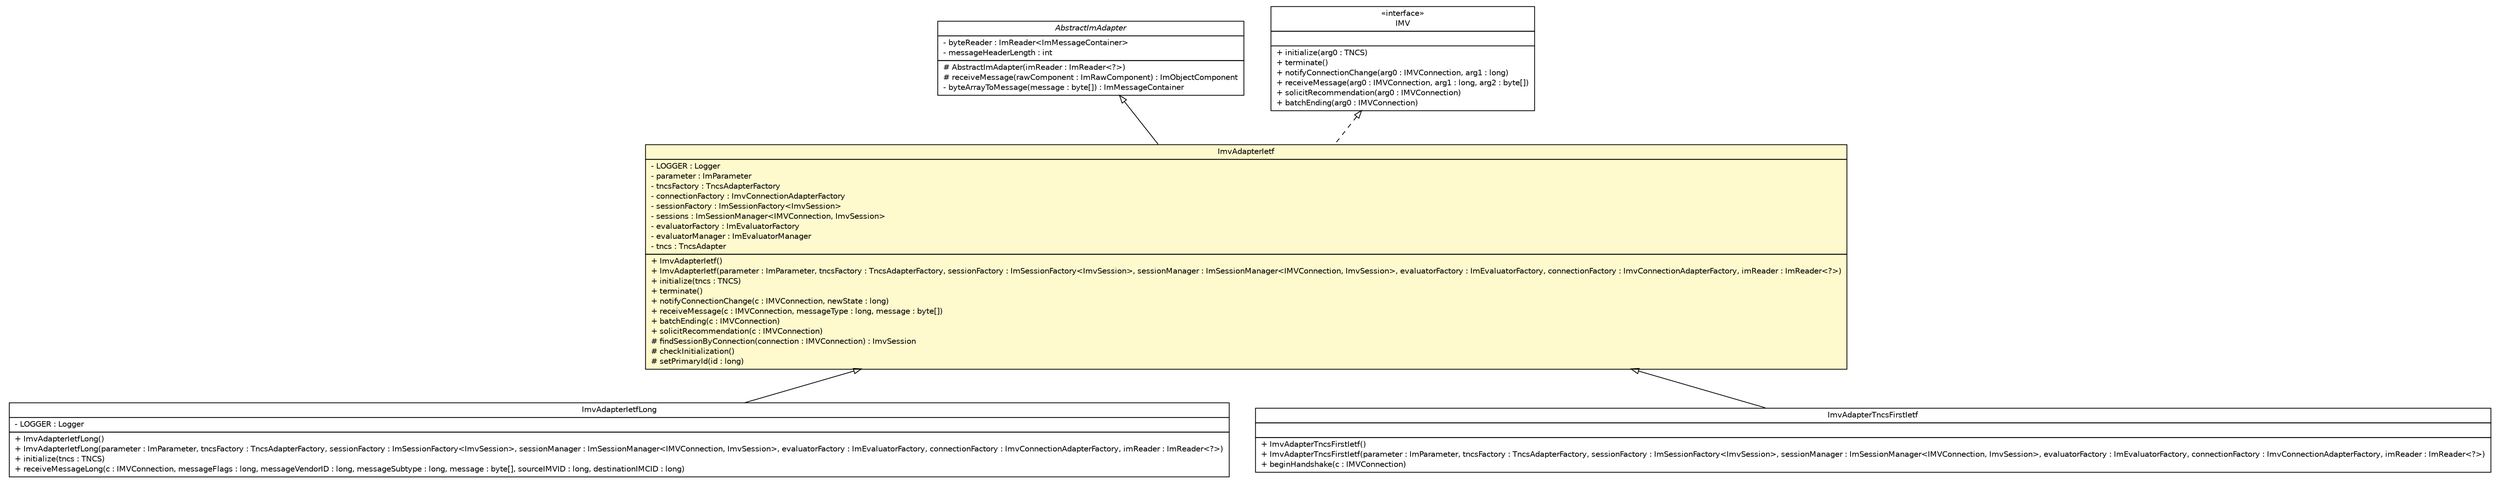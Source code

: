 #!/usr/local/bin/dot
#
# Class diagram 
# Generated by UMLGraph version R5_6 (http://www.umlgraph.org/)
#

digraph G {
	edge [fontname="Helvetica",fontsize=10,labelfontname="Helvetica",labelfontsize=10];
	node [fontname="Helvetica",fontsize=10,shape=plaintext];
	nodesep=0.25;
	ranksep=0.5;
	// de.hsbremen.tc.tnc.im.adapter.imv.ImvAdapterIetfLong
	c5042 [label=<<table title="de.hsbremen.tc.tnc.im.adapter.imv.ImvAdapterIetfLong" border="0" cellborder="1" cellspacing="0" cellpadding="2" port="p" href="./ImvAdapterIetfLong.html">
		<tr><td><table border="0" cellspacing="0" cellpadding="1">
<tr><td align="center" balign="center"> ImvAdapterIetfLong </td></tr>
		</table></td></tr>
		<tr><td><table border="0" cellspacing="0" cellpadding="1">
<tr><td align="left" balign="left"> - LOGGER : Logger </td></tr>
		</table></td></tr>
		<tr><td><table border="0" cellspacing="0" cellpadding="1">
<tr><td align="left" balign="left"> + ImvAdapterIetfLong() </td></tr>
<tr><td align="left" balign="left"> + ImvAdapterIetfLong(parameter : ImParameter, tncsFactory : TncsAdapterFactory, sessionFactory : ImSessionFactory&lt;ImvSession&gt;, sessionManager : ImSessionManager&lt;IMVConnection, ImvSession&gt;, evaluatorFactory : ImEvaluatorFactory, connectionFactory : ImvConnectionAdapterFactory, imReader : ImReader&lt;?&gt;) </td></tr>
<tr><td align="left" balign="left"> + initialize(tncs : TNCS) </td></tr>
<tr><td align="left" balign="left"> + receiveMessageLong(c : IMVConnection, messageFlags : long, messageVendorID : long, messageSubtype : long, message : byte[], sourceIMVID : long, destinationIMCID : long) </td></tr>
		</table></td></tr>
		</table>>, URL="./ImvAdapterIetfLong.html", fontname="Helvetica", fontcolor="black", fontsize=10.0];
	// de.hsbremen.tc.tnc.im.adapter.imv.ImvAdapterTncsFirstIetf
	c5044 [label=<<table title="de.hsbremen.tc.tnc.im.adapter.imv.ImvAdapterTncsFirstIetf" border="0" cellborder="1" cellspacing="0" cellpadding="2" port="p" href="./ImvAdapterTncsFirstIetf.html">
		<tr><td><table border="0" cellspacing="0" cellpadding="1">
<tr><td align="center" balign="center"> ImvAdapterTncsFirstIetf </td></tr>
		</table></td></tr>
		<tr><td><table border="0" cellspacing="0" cellpadding="1">
<tr><td align="left" balign="left">  </td></tr>
		</table></td></tr>
		<tr><td><table border="0" cellspacing="0" cellpadding="1">
<tr><td align="left" balign="left"> + ImvAdapterTncsFirstIetf() </td></tr>
<tr><td align="left" balign="left"> + ImvAdapterTncsFirstIetf(parameter : ImParameter, tncsFactory : TncsAdapterFactory, sessionFactory : ImSessionFactory&lt;ImvSession&gt;, sessionManager : ImSessionManager&lt;IMVConnection, ImvSession&gt;, evaluatorFactory : ImEvaluatorFactory, connectionFactory : ImvConnectionAdapterFactory, imReader : ImReader&lt;?&gt;) </td></tr>
<tr><td align="left" balign="left"> + beginHandshake(c : IMVConnection) </td></tr>
		</table></td></tr>
		</table>>, URL="./ImvAdapterTncsFirstIetf.html", fontname="Helvetica", fontcolor="black", fontsize=10.0];
	// de.hsbremen.tc.tnc.im.adapter.imv.ImvAdapterIetf
	c5045 [label=<<table title="de.hsbremen.tc.tnc.im.adapter.imv.ImvAdapterIetf" border="0" cellborder="1" cellspacing="0" cellpadding="2" port="p" bgcolor="lemonChiffon" href="./ImvAdapterIetf.html">
		<tr><td><table border="0" cellspacing="0" cellpadding="1">
<tr><td align="center" balign="center"> ImvAdapterIetf </td></tr>
		</table></td></tr>
		<tr><td><table border="0" cellspacing="0" cellpadding="1">
<tr><td align="left" balign="left"> - LOGGER : Logger </td></tr>
<tr><td align="left" balign="left"> - parameter : ImParameter </td></tr>
<tr><td align="left" balign="left"> - tncsFactory : TncsAdapterFactory </td></tr>
<tr><td align="left" balign="left"> - connectionFactory : ImvConnectionAdapterFactory </td></tr>
<tr><td align="left" balign="left"> - sessionFactory : ImSessionFactory&lt;ImvSession&gt; </td></tr>
<tr><td align="left" balign="left"> - sessions : ImSessionManager&lt;IMVConnection, ImvSession&gt; </td></tr>
<tr><td align="left" balign="left"> - evaluatorFactory : ImEvaluatorFactory </td></tr>
<tr><td align="left" balign="left"> - evaluatorManager : ImEvaluatorManager </td></tr>
<tr><td align="left" balign="left"> - tncs : TncsAdapter </td></tr>
		</table></td></tr>
		<tr><td><table border="0" cellspacing="0" cellpadding="1">
<tr><td align="left" balign="left"> + ImvAdapterIetf() </td></tr>
<tr><td align="left" balign="left"> + ImvAdapterIetf(parameter : ImParameter, tncsFactory : TncsAdapterFactory, sessionFactory : ImSessionFactory&lt;ImvSession&gt;, sessionManager : ImSessionManager&lt;IMVConnection, ImvSession&gt;, evaluatorFactory : ImEvaluatorFactory, connectionFactory : ImvConnectionAdapterFactory, imReader : ImReader&lt;?&gt;) </td></tr>
<tr><td align="left" balign="left"> + initialize(tncs : TNCS) </td></tr>
<tr><td align="left" balign="left"> + terminate() </td></tr>
<tr><td align="left" balign="left"> + notifyConnectionChange(c : IMVConnection, newState : long) </td></tr>
<tr><td align="left" balign="left"> + receiveMessage(c : IMVConnection, messageType : long, message : byte[]) </td></tr>
<tr><td align="left" balign="left"> + batchEnding(c : IMVConnection) </td></tr>
<tr><td align="left" balign="left"> + solicitRecommendation(c : IMVConnection) </td></tr>
<tr><td align="left" balign="left"> # findSessionByConnection(connection : IMVConnection) : ImvSession </td></tr>
<tr><td align="left" balign="left"> # checkInitialization() </td></tr>
<tr><td align="left" balign="left"> # setPrimaryId(id : long) </td></tr>
		</table></td></tr>
		</table>>, URL="./ImvAdapterIetf.html", fontname="Helvetica", fontcolor="black", fontsize=10.0];
	// de.hsbremen.tc.tnc.im.adapter.AbstractImAdapter
	c5047 [label=<<table title="de.hsbremen.tc.tnc.im.adapter.AbstractImAdapter" border="0" cellborder="1" cellspacing="0" cellpadding="2" port="p" href="../AbstractImAdapter.html">
		<tr><td><table border="0" cellspacing="0" cellpadding="1">
<tr><td align="center" balign="center"><font face="Helvetica-Oblique"> AbstractImAdapter </font></td></tr>
		</table></td></tr>
		<tr><td><table border="0" cellspacing="0" cellpadding="1">
<tr><td align="left" balign="left"> - byteReader : ImReader&lt;ImMessageContainer&gt; </td></tr>
<tr><td align="left" balign="left"> - messageHeaderLength : int </td></tr>
		</table></td></tr>
		<tr><td><table border="0" cellspacing="0" cellpadding="1">
<tr><td align="left" balign="left"> # AbstractImAdapter(imReader : ImReader&lt;?&gt;) </td></tr>
<tr><td align="left" balign="left"> # receiveMessage(rawComponent : ImRawComponent) : ImObjectComponent </td></tr>
<tr><td align="left" balign="left"> - byteArrayToMessage(message : byte[]) : ImMessageContainer </td></tr>
		</table></td></tr>
		</table>>, URL="../AbstractImAdapter.html", fontname="Helvetica", fontcolor="black", fontsize=10.0];
	//de.hsbremen.tc.tnc.im.adapter.imv.ImvAdapterIetfLong extends de.hsbremen.tc.tnc.im.adapter.imv.ImvAdapterIetf
	c5045:p -> c5042:p [dir=back,arrowtail=empty];
	//de.hsbremen.tc.tnc.im.adapter.imv.ImvAdapterTncsFirstIetf extends de.hsbremen.tc.tnc.im.adapter.imv.ImvAdapterIetf
	c5045:p -> c5044:p [dir=back,arrowtail=empty];
	//de.hsbremen.tc.tnc.im.adapter.imv.ImvAdapterIetf extends de.hsbremen.tc.tnc.im.adapter.AbstractImAdapter
	c5047:p -> c5045:p [dir=back,arrowtail=empty];
	//de.hsbremen.tc.tnc.im.adapter.imv.ImvAdapterIetf implements org.trustedcomputinggroup.tnc.ifimv.IMV
	c5103:p -> c5045:p [dir=back,arrowtail=empty,style=dashed];
	// org.trustedcomputinggroup.tnc.ifimv.IMV
	c5103 [label=<<table title="org.trustedcomputinggroup.tnc.ifimv.IMV" border="0" cellborder="1" cellspacing="0" cellpadding="2" port="p" href="http://java.sun.com/j2se/1.4.2/docs/api/org/trustedcomputinggroup/tnc/ifimv/IMV.html">
		<tr><td><table border="0" cellspacing="0" cellpadding="1">
<tr><td align="center" balign="center"> &#171;interface&#187; </td></tr>
<tr><td align="center" balign="center"> IMV </td></tr>
		</table></td></tr>
		<tr><td><table border="0" cellspacing="0" cellpadding="1">
<tr><td align="left" balign="left">  </td></tr>
		</table></td></tr>
		<tr><td><table border="0" cellspacing="0" cellpadding="1">
<tr><td align="left" balign="left"> + initialize(arg0 : TNCS) </td></tr>
<tr><td align="left" balign="left"> + terminate() </td></tr>
<tr><td align="left" balign="left"> + notifyConnectionChange(arg0 : IMVConnection, arg1 : long) </td></tr>
<tr><td align="left" balign="left"> + receiveMessage(arg0 : IMVConnection, arg1 : long, arg2 : byte[]) </td></tr>
<tr><td align="left" balign="left"> + solicitRecommendation(arg0 : IMVConnection) </td></tr>
<tr><td align="left" balign="left"> + batchEnding(arg0 : IMVConnection) </td></tr>
		</table></td></tr>
		</table>>, URL="http://java.sun.com/j2se/1.4.2/docs/api/org/trustedcomputinggroup/tnc/ifimv/IMV.html", fontname="Helvetica", fontcolor="black", fontsize=10.0];
}

